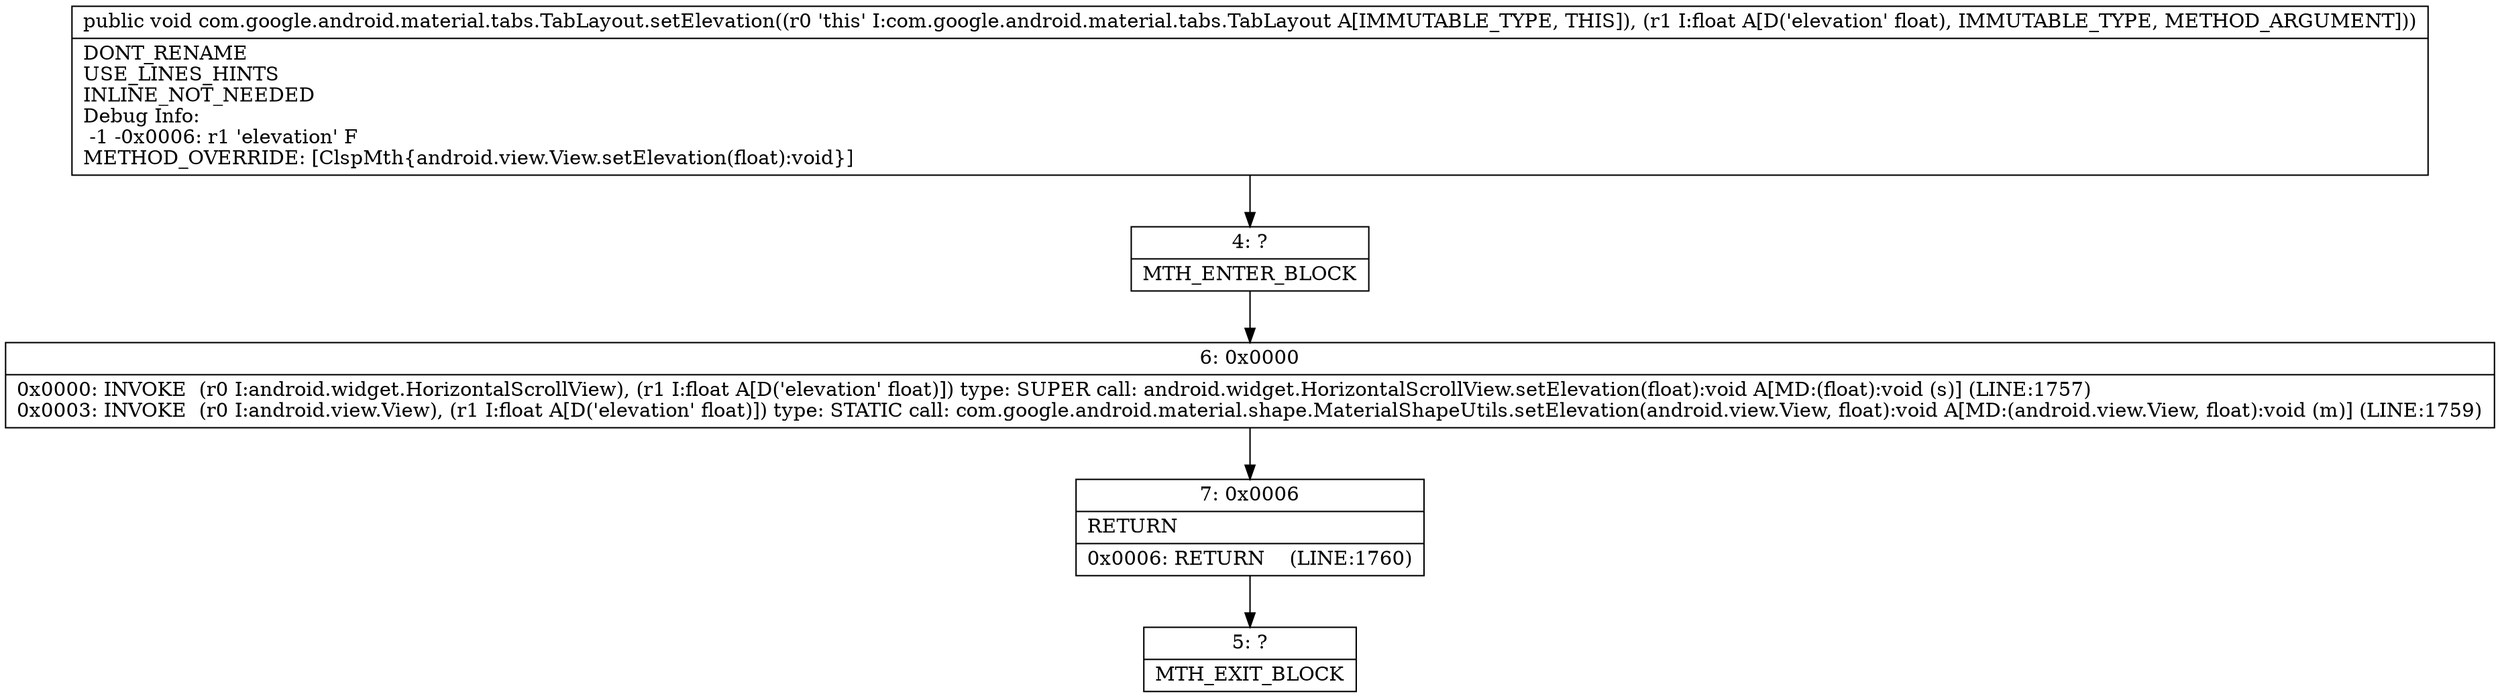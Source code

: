 digraph "CFG forcom.google.android.material.tabs.TabLayout.setElevation(F)V" {
Node_4 [shape=record,label="{4\:\ ?|MTH_ENTER_BLOCK\l}"];
Node_6 [shape=record,label="{6\:\ 0x0000|0x0000: INVOKE  (r0 I:android.widget.HorizontalScrollView), (r1 I:float A[D('elevation' float)]) type: SUPER call: android.widget.HorizontalScrollView.setElevation(float):void A[MD:(float):void (s)] (LINE:1757)\l0x0003: INVOKE  (r0 I:android.view.View), (r1 I:float A[D('elevation' float)]) type: STATIC call: com.google.android.material.shape.MaterialShapeUtils.setElevation(android.view.View, float):void A[MD:(android.view.View, float):void (m)] (LINE:1759)\l}"];
Node_7 [shape=record,label="{7\:\ 0x0006|RETURN\l|0x0006: RETURN    (LINE:1760)\l}"];
Node_5 [shape=record,label="{5\:\ ?|MTH_EXIT_BLOCK\l}"];
MethodNode[shape=record,label="{public void com.google.android.material.tabs.TabLayout.setElevation((r0 'this' I:com.google.android.material.tabs.TabLayout A[IMMUTABLE_TYPE, THIS]), (r1 I:float A[D('elevation' float), IMMUTABLE_TYPE, METHOD_ARGUMENT]))  | DONT_RENAME\lUSE_LINES_HINTS\lINLINE_NOT_NEEDED\lDebug Info:\l  \-1 \-0x0006: r1 'elevation' F\lMETHOD_OVERRIDE: [ClspMth\{android.view.View.setElevation(float):void\}]\l}"];
MethodNode -> Node_4;Node_4 -> Node_6;
Node_6 -> Node_7;
Node_7 -> Node_5;
}

